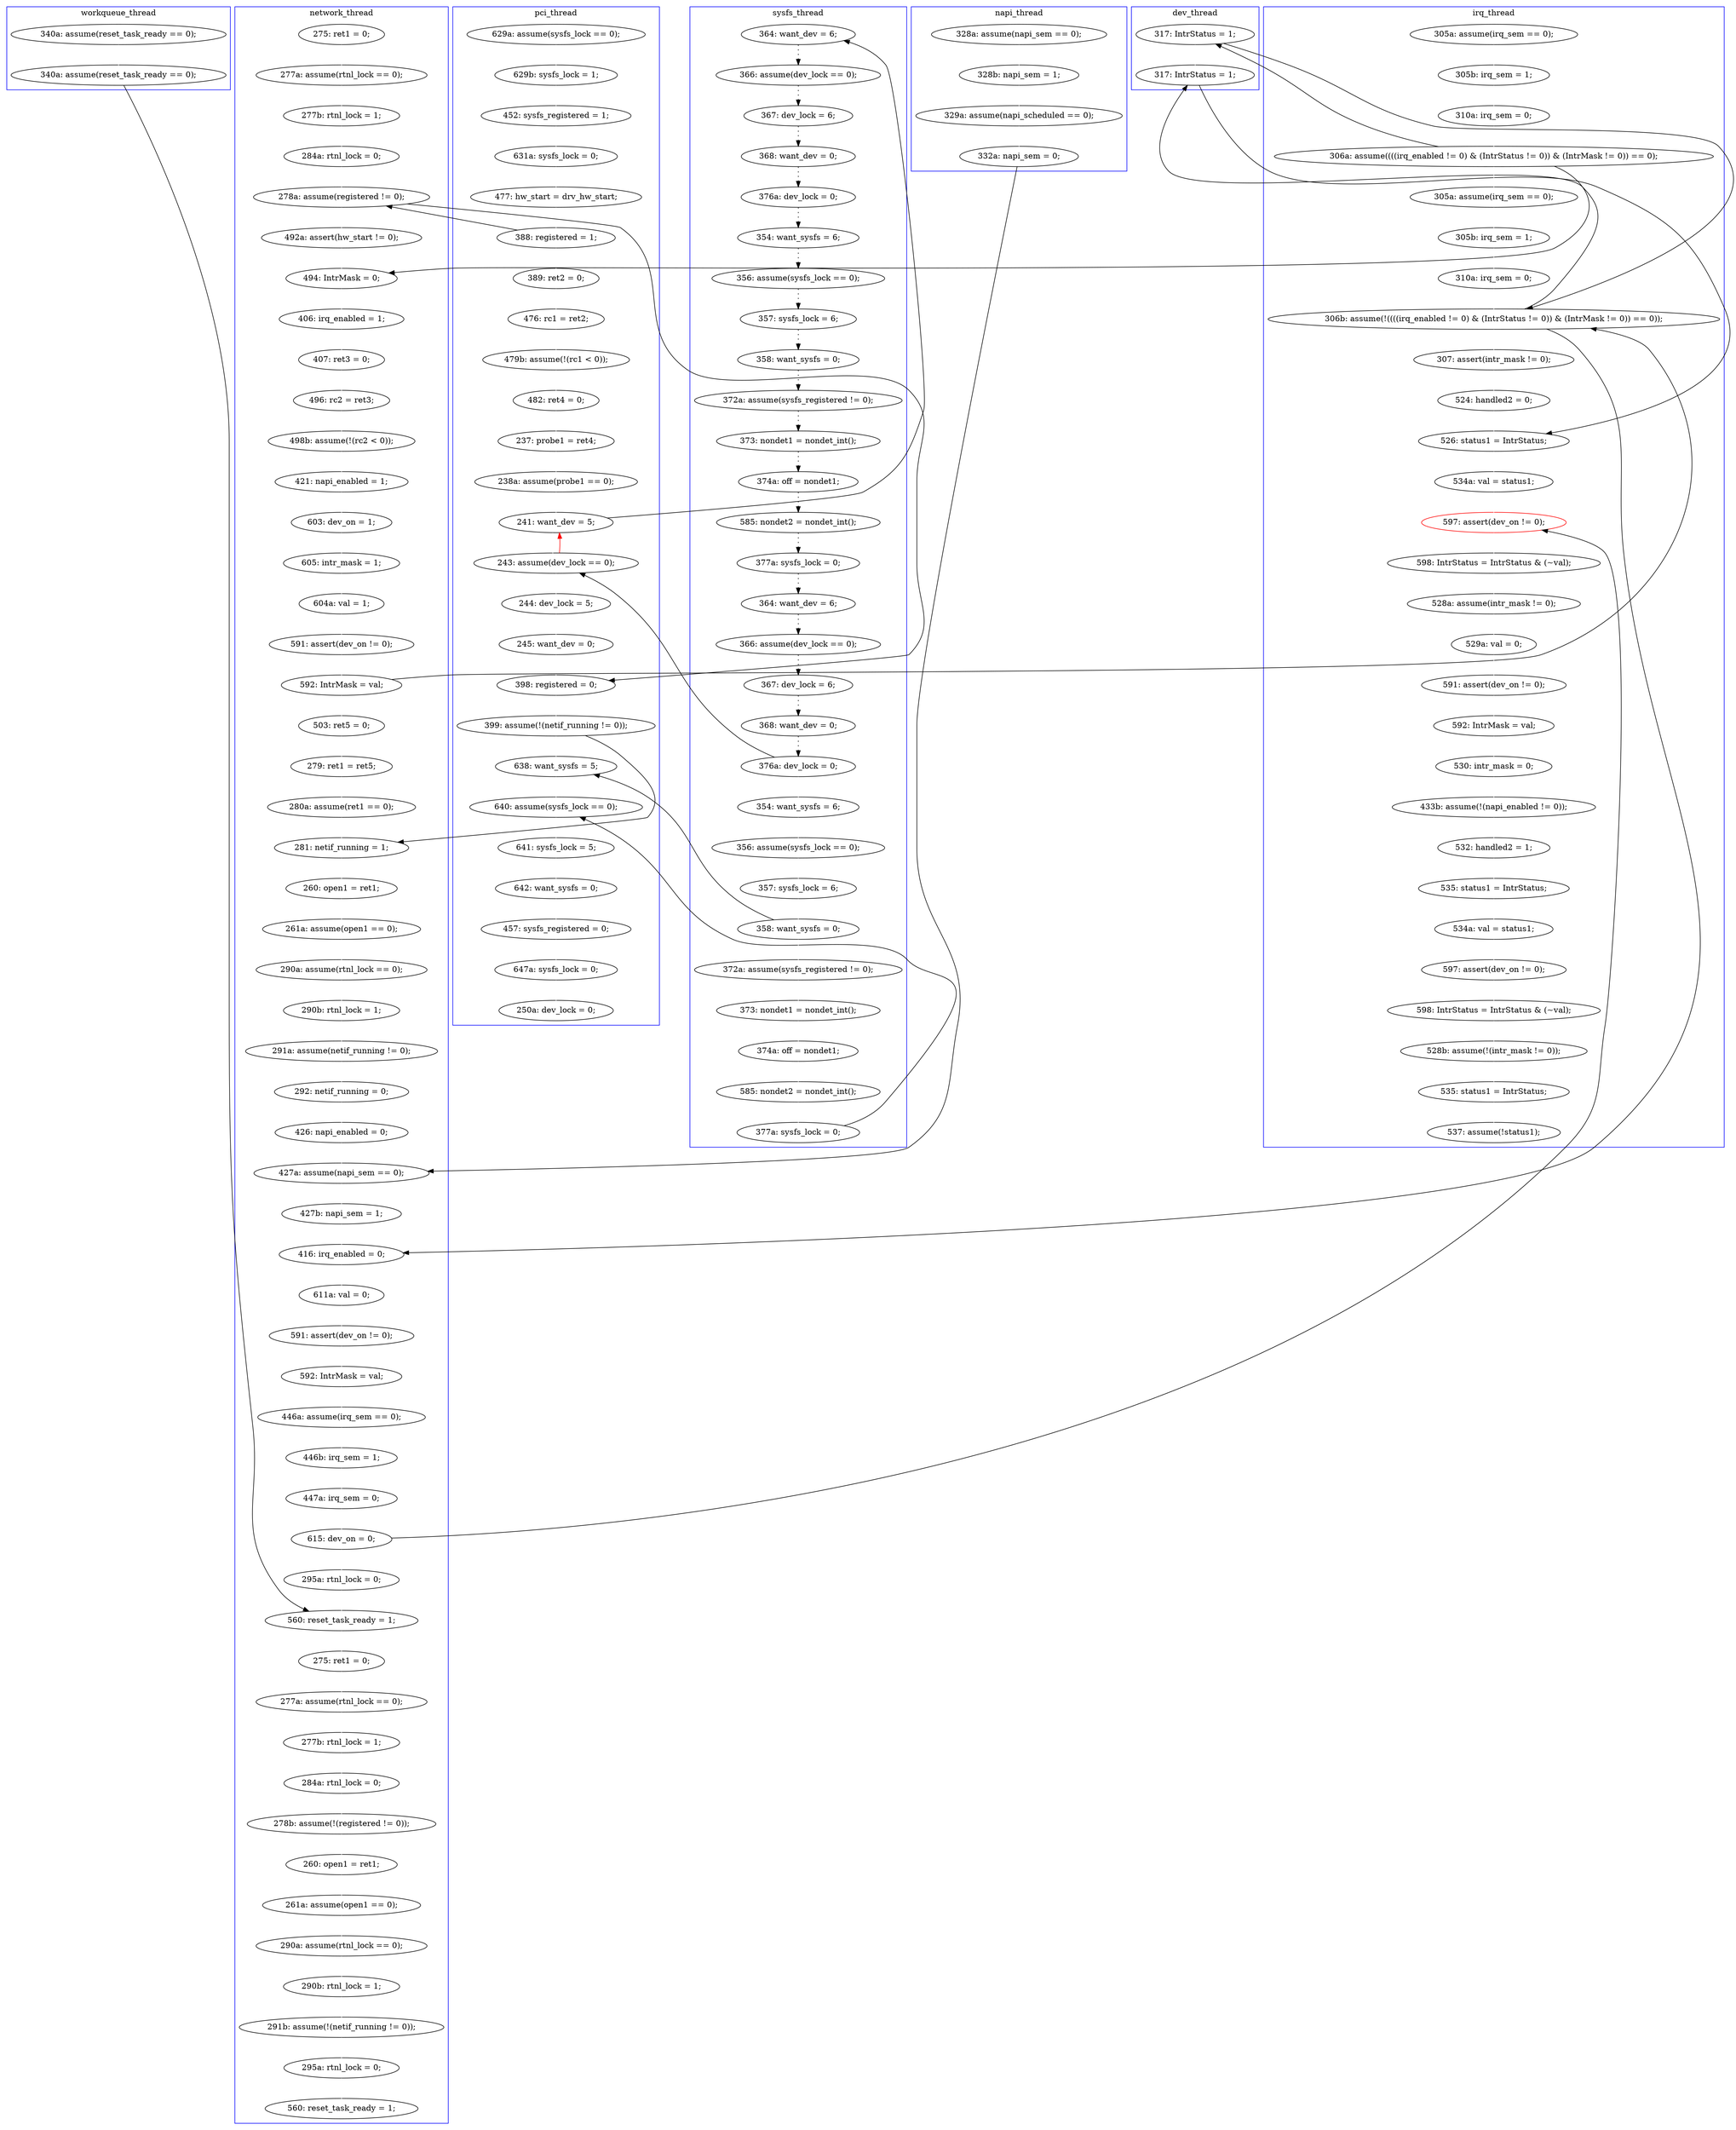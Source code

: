 digraph Counterexample {
	29 -> 31 [color = white, style = solid]
	234 -> 236 [color = white, style = solid]
	99 -> 100 [color = white, style = solid]
	201 -> 276 [color = white, style = solid]
	246 -> 276 [color = black, style = solid, constraint = false]
	209 -> 211 [color = white, style = solid]
	295 -> 308 [color = white, style = solid]
	94 -> 95 [color = black, style = dotted]
	76 -> 77 [color = white, style = solid]
	86 -> 163 [color = white, style = solid]
	123 -> 130 [color = white, style = solid]
	89 -> 99 [color = white, style = solid]
	243 -> 246 [color = white, style = solid]
	154 -> 155 [color = white, style = solid]
	198 -> 202 [color = white, style = solid]
	109 -> 114 [color = black, style = dotted]
	261 -> 262 [color = white, style = solid]
	165 -> 171 [color = white, style = solid]
	184 -> 186 [color = white, style = solid]
	129 -> 131 [color = white, style = solid]
	61 -> 68 [color = white, style = solid]
	130 -> 136 [color = white, style = solid]
	226 -> 230 [color = white, style = solid]
	314 -> 319 [color = white, style = solid]
	80 -> 81 [color = white, style = solid]
	163 -> 86 [color = red, style = solid, constraint = false]
	203 -> 206 [color = white, style = solid]
	77 -> 80 [color = white, style = solid]
	186 -> 192 [color = black, style = solid, constraint = false]
	141 -> 142 [color = white, style = solid]
	136 -> 137 [color = white, style = solid]
	43 -> 65 [color = white, style = solid]
	75 -> 113 [color = black, style = solid, constraint = false]
	265 -> 297 [color = white, style = solid]
	81 -> 82 [color = white, style = solid]
	307 -> 314 [color = white, style = solid]
	161 -> 162 [color = white, style = solid]
	267 -> 269 [color = white, style = solid]
	35 -> 118 [color = black, style = solid, constraint = false]
	87 -> 90 [color = black, style = dotted]
	82 -> 85 [color = white, style = solid]
	158 -> 180 [color = white, style = solid]
	100 -> 101 [color = white, style = solid]
	172 -> 176 [color = white, style = solid]
	309 -> 312 [color = white, style = solid]
	179 -> 195 [color = white, style = solid]
	90 -> 91 [color = black, style = dotted]
	65 -> 225 [color = black, style = solid, constraint = false]
	173 -> 209 [color = white, style = solid]
	145 -> 149 [color = white, style = solid]
	56 -> 61 [color = white, style = solid]
	106 -> 109 [color = black, style = dotted]
	308 -> 309 [color = white, style = solid]
	269 -> 273 [color = white, style = solid]
	262 -> 263 [color = white, style = solid]
	105 -> 106 [color = black, style = dotted]
	211 -> 212 [color = white, style = solid]
	212 -> 213 [color = white, style = solid]
	123 -> 163 [color = black, style = solid, constraint = false]
	281 -> 283 [color = white, style = solid]
	192 -> 199 [color = black, style = solid, constraint = false]
	118 -> 192 [color = white, style = solid]
	101 -> 113 [color = white, style = solid]
	284 -> 286 [color = white, style = solid]
	237 -> 241 [color = white, style = solid]
	140 -> 141 [color = white, style = solid]
	224 -> 225 [color = white, style = solid]
	122 -> 123 [color = black, style = dotted]
	131 -> 140 [color = white, style = solid]
	51 -> 148 [color = white, style = solid]
	292 -> 293 [color = white, style = solid]
	283 -> 284 [color = white, style = solid]
	305 -> 307 [color = white, style = solid]
	116 -> 120 [color = black, style = dotted]
	300 -> 304 [color = white, style = solid]
	171 -> 173 [color = white, style = solid]
	242 -> 243 [color = white, style = solid]
	230 -> 234 [color = white, style = solid]
	163 -> 164 [color = white, style = solid]
	215 -> 216 [color = white, style = solid]
	176 -> 186 [color = black, style = solid, constraint = false]
	263 -> 265 [color = white, style = solid]
	91 -> 92 [color = black, style = dotted]
	113 -> 129 [color = white, style = solid]
	114 -> 116 [color = black, style = dotted]
	277 -> 280 [color = white, style = solid]
	40 -> 41 [color = white, style = solid]
	31 -> 35 [color = white, style = solid]
	213 -> 267 [color = white, style = solid]
	216 -> 218 [color = white, style = solid]
	293 -> 295 [color = white, style = solid]
	149 -> 160 [color = white, style = solid]
	95 -> 96 [color = black, style = dotted]
	286 -> 290 [color = white, style = solid]
	96 -> 97 [color = black, style = dotted]
	180 -> 211 [color = black, style = solid, constraint = false]
	236 -> 237 [color = white, style = solid]
	160 -> 161 [color = white, style = solid]
	121 -> 122 [color = black, style = dotted]
	297 -> 300 [color = white, style = solid]
	75 -> 76 [color = white, style = solid]
	50 -> 56 [color = white, style = solid]
	280 -> 281 [color = white, style = solid]
	138 -> 209 [color = black, style = solid, constraint = false]
	28 -> 29 [color = white, style = solid]
	246 -> 249 [color = white, style = solid]
	86 -> 87 [color = black, style = solid, constraint = false]
	176 -> 179 [color = white, style = solid]
	85 -> 86 [color = white, style = solid]
	162 -> 172 [color = white, style = solid]
	254 -> 260 [color = white, style = solid]
	35 -> 131 [color = black, style = solid, constraint = false]
	260 -> 261 [color = white, style = solid]
	199 -> 201 [color = white, style = solid]
	202 -> 203 [color = white, style = solid]
	290 -> 292 [color = white, style = solid]
	35 -> 182 [color = white, style = solid]
	153 -> 154 [color = white, style = solid]
	97 -> 104 [color = black, style = dotted]
	41 -> 43 [color = white, style = solid]
	276 -> 277 [color = white, style = solid]
	312 -> 332 [color = white, style = solid]
	195 -> 198 [color = white, style = solid]
	186 -> 230 [color = black, style = solid, constraint = false]
	104 -> 105 [color = black, style = dotted]
	137 -> 138 [color = white, style = solid]
	142 -> 145 [color = white, style = solid]
	173 -> 202 [color = black, style = solid, constraint = false]
	188 -> 194 [color = white, style = solid]
	68 -> 75 [color = white, style = solid]
	218 -> 219 [color = white, style = solid]
	304 -> 305 [color = white, style = solid]
	164 -> 165 [color = white, style = solid]
	219 -> 224 [color = white, style = solid]
	138 -> 153 [color = white, style = solid]
	118 -> 186 [color = black, style = solid, constraint = false]
	182 -> 183 [color = white, style = solid]
	113 -> 171 [color = black, style = solid, constraint = false]
	186 -> 188 [color = white, style = solid]
	332 -> 334 [color = white, style = solid]
	120 -> 121 [color = black, style = dotted]
	241 -> 242 [color = white, style = solid]
	155 -> 158 [color = white, style = solid]
	206 -> 215 [color = white, style = solid]
	93 -> 94 [color = black, style = dotted]
	148 -> 254 [color = black, style = solid, constraint = false]
	183 -> 184 [color = white, style = solid]
	225 -> 226 [color = white, style = solid]
	249 -> 254 [color = white, style = solid]
	92 -> 93 [color = black, style = dotted]
	49 -> 50 [color = white, style = solid]
	194 -> 199 [color = white, style = solid]
	subgraph cluster5 {
		label = workqueue_thread
		color = blue
		148  [label = "340a: assume(reset_task_ready == 0);"]
		51  [label = "340a: assume(reset_task_ready == 0);"]
	}
	subgraph cluster4 {
		label = napi_thread
		color = blue
		43  [label = "329a: assume(napi_scheduled == 0);"]
		41  [label = "328b: napi_sem = 1;"]
		40  [label = "328a: assume(napi_sem == 0);"]
		65  [label = "332a: napi_sem = 0;"]
	}
	subgraph cluster1 {
		label = pci_thread
		color = blue
		273  [label = "250a: dev_lock = 0;"]
		61  [label = "631a: sysfs_lock = 0;"]
		86  [label = "241: want_dev = 5;"]
		80  [label = "479b: assume(!(rc1 < 0));"]
		81  [label = "482: ret4 = 0;"]
		164  [label = "244: dev_lock = 5;"]
		165  [label = "245: want_dev = 0;"]
		211  [label = "640: assume(sysfs_lock == 0);"]
		75  [label = "388: registered = 1;"]
		77  [label = "476: rc1 = ret2;"]
		269  [label = "647a: sysfs_lock = 0;"]
		173  [label = "399: assume(!(netif_running != 0));"]
		56  [label = "452: sysfs_registered = 1;"]
		209  [label = "638: want_sysfs = 5;"]
		76  [label = "389: ret2 = 0;"]
		212  [label = "641: sysfs_lock = 5;"]
		163  [label = "243: assume(dev_lock == 0);"]
		171  [label = "398: registered = 0;"]
		50  [label = "629b: sysfs_lock = 1;"]
		267  [label = "457: sysfs_registered = 0;"]
		213  [label = "642: want_sysfs = 0;"]
		85  [label = "238a: assume(probe1 == 0);"]
		82  [label = "237: probe1 = ret4;"]
		68  [label = "477: hw_start = drv_hw_start;"]
		49  [label = "629a: assume(sysfs_lock == 0);"]
	}
	subgraph cluster3 {
		label = irq_thread
		color = blue
		28  [label = "305a: assume(irq_sem == 0);"]
		332  [label = "535: status1 = IntrStatus;"]
		183  [label = "305b: irq_sem = 1;"]
		29  [label = "305b: irq_sem = 1;"]
		182  [label = "305a: assume(irq_sem == 0);"]
		280  [label = "528a: assume(intr_mask != 0);"]
		277  [label = "598: IntrStatus = IntrStatus & (~val);"]
		290  [label = "433b: assume(!(napi_enabled != 0));"]
		281  [label = "529a: val = 0;"]
		284  [label = "592: IntrMask = val;"]
		286  [label = "530: intr_mask = 0;"]
		293  [label = "535: status1 = IntrStatus;"]
		199  [label = "526: status1 = IntrStatus;"]
		309  [label = "598: IntrStatus = IntrStatus & (~val);"]
		312  [label = "528b: assume(!(intr_mask != 0));"]
		308  [label = "597: assert(dev_on != 0);"]
		292  [label = "532: handled2 = 1;"]
		31  [label = "310a: irq_sem = 0;"]
		295  [label = "534a: val = status1;"]
		186  [label = "306b: assume(!((((irq_enabled != 0) & (IntrStatus != 0)) & (IntrMask != 0)) == 0));"]
		188  [label = "307: assert(intr_mask != 0);"]
		201  [label = "534a: val = status1;"]
		334  [label = "537: assume(!status1);"]
		276  [label = "597: assert(dev_on != 0);", color = red]
		283  [label = "591: assert(dev_on != 0);"]
		35  [label = "306a: assume((((irq_enabled != 0) & (IntrStatus != 0)) & (IntrMask != 0)) == 0);"]
		194  [label = "524: handled2 = 0;"]
		184  [label = "310a: irq_sem = 0;"]
	}
	subgraph cluster7 {
		label = dev_thread
		color = blue
		192  [label = "317: IntrStatus = 1;"]
		118  [label = "317: IntrStatus = 1;"]
	}
	subgraph cluster6 {
		label = sysfs_thread
		color = blue
		138  [label = "358: want_sysfs = 0;"]
		106  [label = "374a: off = nondet1;"]
		109  [label = "585: nondet2 = nondet_int();"]
		116  [label = "364: want_dev = 6;"]
		92  [label = "368: want_dev = 0;"]
		105  [label = "373: nondet1 = nondet_int();"]
		91  [label = "367: dev_lock = 6;"]
		120  [label = "366: assume(dev_lock == 0);"]
		155  [label = "374a: off = nondet1;"]
		95  [label = "356: assume(sysfs_lock == 0);"]
		87  [label = "364: want_dev = 6;"]
		122  [label = "368: want_dev = 0;"]
		130  [label = "354: want_sysfs = 6;"]
		93  [label = "376a: dev_lock = 0;"]
		104  [label = "372a: assume(sysfs_registered != 0);"]
		123  [label = "376a: dev_lock = 0;"]
		97  [label = "358: want_sysfs = 0;"]
		153  [label = "372a: assume(sysfs_registered != 0);"]
		121  [label = "367: dev_lock = 6;"]
		137  [label = "357: sysfs_lock = 6;"]
		114  [label = "377a: sysfs_lock = 0;"]
		180  [label = "377a: sysfs_lock = 0;"]
		154  [label = "373: nondet1 = nondet_int();"]
		90  [label = "366: assume(dev_lock == 0);"]
		136  [label = "356: assume(sysfs_lock == 0);"]
		96  [label = "357: sysfs_lock = 6;"]
		94  [label = "354: want_sysfs = 6;"]
		158  [label = "585: nondet2 = nondet_int();"]
	}
	subgraph cluster2 {
		label = network_thread
		color = blue
		129  [label = "492a: assert(hw_start != 0);"]
		162  [label = "604a: val = 1;"]
		176  [label = "592: IntrMask = val;"]
		226  [label = "427b: napi_sem = 1;"]
		304  [label = "290a: assume(rtnl_lock == 0);"]
		203  [label = "260: open1 = ret1;"]
		145  [label = "498b: assume(!(rc2 < 0));"]
		249  [label = "295a: rtnl_lock = 0;"]
		225  [label = "427a: assume(napi_sem == 0);"]
		243  [label = "447a: irq_sem = 0;"]
		101  [label = "284a: rtnl_lock = 0;"]
		237  [label = "592: IntrMask = val;"]
		202  [label = "281: netif_running = 1;"]
		297  [label = "260: open1 = ret1;"]
		260  [label = "275: ret1 = 0;"]
		241  [label = "446a: assume(irq_sem == 0);"]
		172  [label = "591: assert(dev_on != 0);"]
		149  [label = "421: napi_enabled = 1;"]
		218  [label = "291a: assume(netif_running != 0);"]
		216  [label = "290b: rtnl_lock = 1;"]
		161  [label = "605: intr_mask = 1;"]
		131  [label = "494: IntrMask = 0;"]
		224  [label = "426: napi_enabled = 0;"]
		219  [label = "292: netif_running = 0;"]
		234  [label = "611a: val = 0;"]
		261  [label = "277a: assume(rtnl_lock == 0);"]
		141  [label = "407: ret3 = 0;"]
		262  [label = "277b: rtnl_lock = 1;"]
		319  [label = "560: reset_task_ready = 1;"]
		206  [label = "261a: assume(open1 == 0);"]
		254  [label = "560: reset_task_ready = 1;"]
		307  [label = "291b: assume(!(netif_running != 0));"]
		100  [label = "277b: rtnl_lock = 1;"]
		160  [label = "603: dev_on = 1;"]
		142  [label = "496: rc2 = ret3;"]
		230  [label = "416: irq_enabled = 0;"]
		300  [label = "261a: assume(open1 == 0);"]
		195  [label = "279: ret1 = ret5;"]
		265  [label = "278b: assume(!(registered != 0));"]
		140  [label = "406: irq_enabled = 1;"]
		246  [label = "615: dev_on = 0;"]
		263  [label = "284a: rtnl_lock = 0;"]
		215  [label = "290a: assume(rtnl_lock == 0);"]
		179  [label = "503: ret5 = 0;"]
		314  [label = "295a: rtnl_lock = 0;"]
		113  [label = "278a: assume(registered != 0);"]
		99  [label = "277a: assume(rtnl_lock == 0);"]
		236  [label = "591: assert(dev_on != 0);"]
		242  [label = "446b: irq_sem = 1;"]
		198  [label = "280a: assume(ret1 == 0);"]
		305  [label = "290b: rtnl_lock = 1;"]
		89  [label = "275: ret1 = 0;"]
	}
}